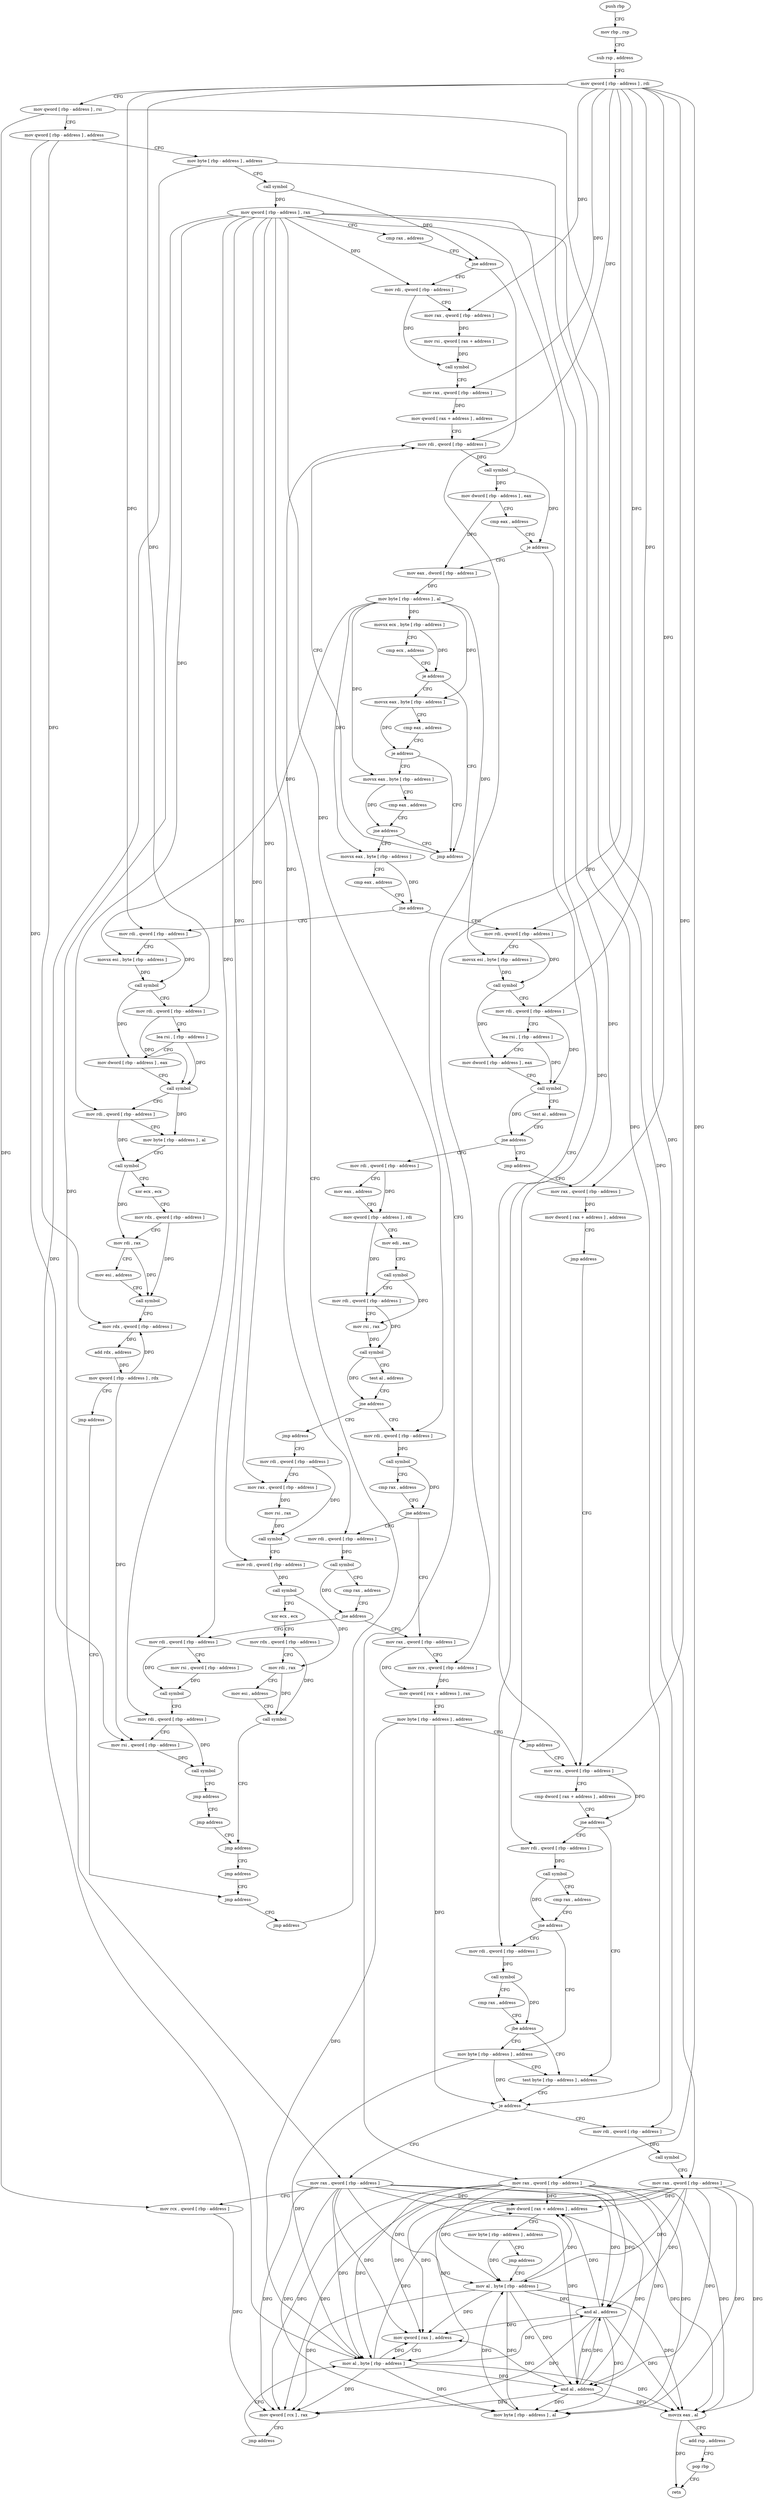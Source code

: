 digraph "func" {
"117280" [label = "push rbp" ]
"117281" [label = "mov rbp , rsp" ]
"117284" [label = "sub rsp , address" ]
"117288" [label = "mov qword [ rbp - address ] , rdi" ]
"117292" [label = "mov qword [ rbp - address ] , rsi" ]
"117296" [label = "mov qword [ rbp - address ] , address" ]
"117304" [label = "mov byte [ rbp - address ] , address" ]
"117308" [label = "call symbol" ]
"117313" [label = "mov qword [ rbp - address ] , rax" ]
"117317" [label = "cmp rax , address" ]
"117321" [label = "jne address" ]
"117347" [label = "mov rdi , qword [ rbp - address ]" ]
"117327" [label = "mov rax , qword [ rbp - address ]" ]
"117351" [label = "mov rax , qword [ rbp - address ]" ]
"117355" [label = "mov rsi , qword [ rax + address ]" ]
"117359" [label = "call symbol" ]
"117364" [label = "mov rax , qword [ rbp - address ]" ]
"117368" [label = "mov qword [ rax + address ] , address" ]
"117376" [label = "mov rdi , qword [ rbp - address ]" ]
"117331" [label = "mov dword [ rax + address ] , address" ]
"117338" [label = "mov byte [ rbp - address ] , address" ]
"117342" [label = "jmp address" ]
"117912" [label = "mov al , byte [ rbp - address ]" ]
"117802" [label = "mov rax , qword [ rbp - address ]" ]
"117806" [label = "cmp dword [ rax + address ] , address" ]
"117810" [label = "jne address" ]
"117858" [label = "test byte [ rbp - address ] , address" ]
"117816" [label = "mov rdi , qword [ rbp - address ]" ]
"117397" [label = "mov eax , dword [ rbp - address ]" ]
"117400" [label = "mov byte [ rbp - address ] , al" ]
"117403" [label = "movsx ecx , byte [ rbp - address ]" ]
"117407" [label = "cmp ecx , address" ]
"117410" [label = "je address" ]
"117442" [label = "jmp address" ]
"117416" [label = "movsx eax , byte [ rbp - address ]" ]
"117915" [label = "and al , address" ]
"117917" [label = "movzx eax , al" ]
"117920" [label = "add rsp , address" ]
"117924" [label = "pop rbp" ]
"117925" [label = "retn" ]
"117862" [label = "je address" ]
"117884" [label = "mov rdi , qword [ rbp - address ]" ]
"117868" [label = "mov rax , qword [ rbp - address ]" ]
"117820" [label = "call symbol" ]
"117825" [label = "cmp rax , address" ]
"117829" [label = "jne address" ]
"117854" [label = "mov byte [ rbp - address ] , address" ]
"117835" [label = "mov rdi , qword [ rbp - address ]" ]
"117420" [label = "cmp eax , address" ]
"117423" [label = "je address" ]
"117429" [label = "movsx eax , byte [ rbp - address ]" ]
"117888" [label = "call symbol" ]
"117893" [label = "mov rax , qword [ rbp - address ]" ]
"117897" [label = "mov qword [ rax ] , address" ]
"117904" [label = "mov al , byte [ rbp - address ]" ]
"117872" [label = "mov rcx , qword [ rbp - address ]" ]
"117876" [label = "mov qword [ rcx ] , rax" ]
"117879" [label = "jmp address" ]
"117839" [label = "call symbol" ]
"117844" [label = "cmp rax , address" ]
"117848" [label = "jbe address" ]
"117380" [label = "call symbol" ]
"117385" [label = "mov dword [ rbp - address ] , eax" ]
"117388" [label = "cmp eax , address" ]
"117391" [label = "je address" ]
"117433" [label = "cmp eax , address" ]
"117436" [label = "jne address" ]
"117447" [label = "movsx eax , byte [ rbp - address ]" ]
"117907" [label = "and al , address" ]
"117909" [label = "mov byte [ rbp - address ] , al" ]
"117451" [label = "cmp eax , address" ]
"117454" [label = "jne address" ]
"117540" [label = "mov rdi , qword [ rbp - address ]" ]
"117460" [label = "mov rdi , qword [ rbp - address ]" ]
"117544" [label = "movsx esi , byte [ rbp - address ]" ]
"117548" [label = "call symbol" ]
"117553" [label = "mov rdi , qword [ rbp - address ]" ]
"117557" [label = "lea rsi , [ rbp - address ]" ]
"117561" [label = "mov dword [ rbp - address ] , eax" ]
"117564" [label = "call symbol" ]
"117569" [label = "test al , address" ]
"117571" [label = "jne address" ]
"117582" [label = "mov rdi , qword [ rbp - address ]" ]
"117577" [label = "jmp address" ]
"117464" [label = "movsx esi , byte [ rbp - address ]" ]
"117468" [label = "call symbol" ]
"117473" [label = "mov rdi , qword [ rbp - address ]" ]
"117477" [label = "lea rsi , [ rbp - address ]" ]
"117481" [label = "mov dword [ rbp - address ] , eax" ]
"117484" [label = "call symbol" ]
"117489" [label = "mov rdi , qword [ rbp - address ]" ]
"117493" [label = "mov byte [ rbp - address ] , al" ]
"117496" [label = "call symbol" ]
"117501" [label = "xor ecx , ecx" ]
"117503" [label = "mov rdx , qword [ rbp - address ]" ]
"117507" [label = "mov rdi , rax" ]
"117510" [label = "mov esi , address" ]
"117515" [label = "call symbol" ]
"117520" [label = "mov rdx , qword [ rbp - address ]" ]
"117524" [label = "add rdx , address" ]
"117531" [label = "mov qword [ rbp - address ] , rdx" ]
"117535" [label = "jmp address" ]
"117792" [label = "jmp address" ]
"117586" [label = "mov eax , address" ]
"117591" [label = "mov qword [ rbp - address ] , rdi" ]
"117595" [label = "mov edi , eax" ]
"117597" [label = "call symbol" ]
"117602" [label = "mov rdi , qword [ rbp - address ]" ]
"117606" [label = "mov rsi , rax" ]
"117609" [label = "call symbol" ]
"117614" [label = "test al , address" ]
"117616" [label = "jne address" ]
"117627" [label = "mov rdi , qword [ rbp - address ]" ]
"117622" [label = "jmp address" ]
"117771" [label = "mov rax , qword [ rbp - address ]" ]
"117797" [label = "jmp address" ]
"117631" [label = "call symbol" ]
"117636" [label = "cmp rax , address" ]
"117640" [label = "jne address" ]
"117696" [label = "mov rax , qword [ rbp - address ]" ]
"117646" [label = "mov rdi , qword [ rbp - address ]" ]
"117722" [label = "mov rdi , qword [ rbp - address ]" ]
"117775" [label = "mov dword [ rax + address ] , address" ]
"117782" [label = "jmp address" ]
"117700" [label = "mov rcx , qword [ rbp - address ]" ]
"117704" [label = "mov qword [ rcx + address ] , rax" ]
"117708" [label = "mov byte [ rbp - address ] , address" ]
"117712" [label = "jmp address" ]
"117650" [label = "call symbol" ]
"117655" [label = "cmp rax , address" ]
"117659" [label = "jne address" ]
"117665" [label = "mov rdi , qword [ rbp - address ]" ]
"117726" [label = "mov rax , qword [ rbp - address ]" ]
"117730" [label = "mov rsi , rax" ]
"117733" [label = "call symbol" ]
"117738" [label = "mov rdi , qword [ rbp - address ]" ]
"117742" [label = "call symbol" ]
"117747" [label = "xor ecx , ecx" ]
"117749" [label = "mov rdx , qword [ rbp - address ]" ]
"117753" [label = "mov rdi , rax" ]
"117756" [label = "mov esi , address" ]
"117761" [label = "call symbol" ]
"117766" [label = "jmp address" ]
"117669" [label = "mov rsi , qword [ rbp - address ]" ]
"117673" [label = "call symbol" ]
"117678" [label = "mov rdi , qword [ rbp - address ]" ]
"117682" [label = "mov rsi , qword [ rbp - address ]" ]
"117686" [label = "call symbol" ]
"117691" [label = "jmp address" ]
"117717" [label = "jmp address" ]
"117787" [label = "jmp address" ]
"117280" -> "117281" [ label = "CFG" ]
"117281" -> "117284" [ label = "CFG" ]
"117284" -> "117288" [ label = "CFG" ]
"117288" -> "117292" [ label = "CFG" ]
"117288" -> "117351" [ label = "DFG" ]
"117288" -> "117364" [ label = "DFG" ]
"117288" -> "117327" [ label = "DFG" ]
"117288" -> "117376" [ label = "DFG" ]
"117288" -> "117802" [ label = "DFG" ]
"117288" -> "117540" [ label = "DFG" ]
"117288" -> "117553" [ label = "DFG" ]
"117288" -> "117460" [ label = "DFG" ]
"117288" -> "117473" [ label = "DFG" ]
"117288" -> "117771" [ label = "DFG" ]
"117288" -> "117700" [ label = "DFG" ]
"117292" -> "117296" [ label = "CFG" ]
"117292" -> "117893" [ label = "DFG" ]
"117292" -> "117872" [ label = "DFG" ]
"117296" -> "117304" [ label = "CFG" ]
"117296" -> "117520" [ label = "DFG" ]
"117296" -> "117682" [ label = "DFG" ]
"117304" -> "117308" [ label = "CFG" ]
"117304" -> "117862" [ label = "DFG" ]
"117304" -> "117904" [ label = "DFG" ]
"117308" -> "117313" [ label = "DFG" ]
"117308" -> "117321" [ label = "DFG" ]
"117313" -> "117317" [ label = "CFG" ]
"117313" -> "117347" [ label = "DFG" ]
"117313" -> "117816" [ label = "DFG" ]
"117313" -> "117884" [ label = "DFG" ]
"117313" -> "117868" [ label = "DFG" ]
"117313" -> "117835" [ label = "DFG" ]
"117313" -> "117489" [ label = "DFG" ]
"117313" -> "117627" [ label = "DFG" ]
"117313" -> "117646" [ label = "DFG" ]
"117313" -> "117726" [ label = "DFG" ]
"117313" -> "117738" [ label = "DFG" ]
"117313" -> "117665" [ label = "DFG" ]
"117313" -> "117678" [ label = "DFG" ]
"117317" -> "117321" [ label = "CFG" ]
"117321" -> "117347" [ label = "CFG" ]
"117321" -> "117327" [ label = "CFG" ]
"117347" -> "117351" [ label = "CFG" ]
"117347" -> "117359" [ label = "DFG" ]
"117327" -> "117331" [ label = "DFG" ]
"117327" -> "117912" [ label = "DFG" ]
"117327" -> "117915" [ label = "DFG" ]
"117327" -> "117917" [ label = "DFG" ]
"117327" -> "117897" [ label = "DFG" ]
"117327" -> "117876" [ label = "DFG" ]
"117327" -> "117904" [ label = "DFG" ]
"117327" -> "117907" [ label = "DFG" ]
"117327" -> "117909" [ label = "DFG" ]
"117351" -> "117355" [ label = "DFG" ]
"117355" -> "117359" [ label = "DFG" ]
"117359" -> "117364" [ label = "CFG" ]
"117364" -> "117368" [ label = "DFG" ]
"117368" -> "117376" [ label = "CFG" ]
"117376" -> "117380" [ label = "DFG" ]
"117331" -> "117338" [ label = "CFG" ]
"117338" -> "117342" [ label = "CFG" ]
"117338" -> "117912" [ label = "DFG" ]
"117342" -> "117912" [ label = "CFG" ]
"117912" -> "117915" [ label = "DFG" ]
"117912" -> "117331" [ label = "DFG" ]
"117912" -> "117917" [ label = "DFG" ]
"117912" -> "117897" [ label = "DFG" ]
"117912" -> "117876" [ label = "DFG" ]
"117912" -> "117907" [ label = "DFG" ]
"117912" -> "117909" [ label = "DFG" ]
"117802" -> "117806" [ label = "CFG" ]
"117802" -> "117810" [ label = "DFG" ]
"117806" -> "117810" [ label = "CFG" ]
"117810" -> "117858" [ label = "CFG" ]
"117810" -> "117816" [ label = "CFG" ]
"117858" -> "117862" [ label = "CFG" ]
"117816" -> "117820" [ label = "DFG" ]
"117397" -> "117400" [ label = "DFG" ]
"117400" -> "117403" [ label = "DFG" ]
"117400" -> "117416" [ label = "DFG" ]
"117400" -> "117429" [ label = "DFG" ]
"117400" -> "117447" [ label = "DFG" ]
"117400" -> "117544" [ label = "DFG" ]
"117400" -> "117464" [ label = "DFG" ]
"117403" -> "117407" [ label = "CFG" ]
"117403" -> "117410" [ label = "DFG" ]
"117407" -> "117410" [ label = "CFG" ]
"117410" -> "117442" [ label = "CFG" ]
"117410" -> "117416" [ label = "CFG" ]
"117442" -> "117376" [ label = "CFG" ]
"117416" -> "117420" [ label = "CFG" ]
"117416" -> "117423" [ label = "DFG" ]
"117915" -> "117917" [ label = "DFG" ]
"117915" -> "117331" [ label = "DFG" ]
"117915" -> "117897" [ label = "DFG" ]
"117915" -> "117876" [ label = "DFG" ]
"117915" -> "117907" [ label = "DFG" ]
"117915" -> "117909" [ label = "DFG" ]
"117917" -> "117920" [ label = "CFG" ]
"117917" -> "117925" [ label = "DFG" ]
"117920" -> "117924" [ label = "CFG" ]
"117924" -> "117925" [ label = "CFG" ]
"117862" -> "117884" [ label = "CFG" ]
"117862" -> "117868" [ label = "CFG" ]
"117884" -> "117888" [ label = "DFG" ]
"117868" -> "117872" [ label = "CFG" ]
"117868" -> "117331" [ label = "DFG" ]
"117868" -> "117915" [ label = "DFG" ]
"117868" -> "117917" [ label = "DFG" ]
"117868" -> "117897" [ label = "DFG" ]
"117868" -> "117912" [ label = "DFG" ]
"117868" -> "117876" [ label = "DFG" ]
"117868" -> "117904" [ label = "DFG" ]
"117868" -> "117907" [ label = "DFG" ]
"117868" -> "117909" [ label = "DFG" ]
"117820" -> "117825" [ label = "CFG" ]
"117820" -> "117829" [ label = "DFG" ]
"117825" -> "117829" [ label = "CFG" ]
"117829" -> "117854" [ label = "CFG" ]
"117829" -> "117835" [ label = "CFG" ]
"117854" -> "117858" [ label = "CFG" ]
"117854" -> "117862" [ label = "DFG" ]
"117854" -> "117904" [ label = "DFG" ]
"117835" -> "117839" [ label = "DFG" ]
"117420" -> "117423" [ label = "CFG" ]
"117423" -> "117442" [ label = "CFG" ]
"117423" -> "117429" [ label = "CFG" ]
"117429" -> "117433" [ label = "CFG" ]
"117429" -> "117436" [ label = "DFG" ]
"117888" -> "117893" [ label = "CFG" ]
"117893" -> "117897" [ label = "DFG" ]
"117893" -> "117331" [ label = "DFG" ]
"117893" -> "117915" [ label = "DFG" ]
"117893" -> "117917" [ label = "DFG" ]
"117893" -> "117912" [ label = "DFG" ]
"117893" -> "117876" [ label = "DFG" ]
"117893" -> "117904" [ label = "DFG" ]
"117893" -> "117907" [ label = "DFG" ]
"117893" -> "117909" [ label = "DFG" ]
"117897" -> "117904" [ label = "CFG" ]
"117904" -> "117907" [ label = "DFG" ]
"117904" -> "117331" [ label = "DFG" ]
"117904" -> "117915" [ label = "DFG" ]
"117904" -> "117917" [ label = "DFG" ]
"117904" -> "117897" [ label = "DFG" ]
"117904" -> "117876" [ label = "DFG" ]
"117904" -> "117909" [ label = "DFG" ]
"117872" -> "117876" [ label = "DFG" ]
"117876" -> "117879" [ label = "CFG" ]
"117879" -> "117904" [ label = "CFG" ]
"117839" -> "117844" [ label = "CFG" ]
"117839" -> "117848" [ label = "DFG" ]
"117844" -> "117848" [ label = "CFG" ]
"117848" -> "117858" [ label = "CFG" ]
"117848" -> "117854" [ label = "CFG" ]
"117380" -> "117385" [ label = "DFG" ]
"117380" -> "117391" [ label = "DFG" ]
"117385" -> "117388" [ label = "CFG" ]
"117385" -> "117397" [ label = "DFG" ]
"117388" -> "117391" [ label = "CFG" ]
"117391" -> "117802" [ label = "CFG" ]
"117391" -> "117397" [ label = "CFG" ]
"117433" -> "117436" [ label = "CFG" ]
"117436" -> "117447" [ label = "CFG" ]
"117436" -> "117442" [ label = "CFG" ]
"117447" -> "117451" [ label = "CFG" ]
"117447" -> "117454" [ label = "DFG" ]
"117907" -> "117909" [ label = "DFG" ]
"117907" -> "117331" [ label = "DFG" ]
"117907" -> "117915" [ label = "DFG" ]
"117907" -> "117917" [ label = "DFG" ]
"117907" -> "117897" [ label = "DFG" ]
"117907" -> "117876" [ label = "DFG" ]
"117909" -> "117912" [ label = "DFG" ]
"117451" -> "117454" [ label = "CFG" ]
"117454" -> "117540" [ label = "CFG" ]
"117454" -> "117460" [ label = "CFG" ]
"117540" -> "117544" [ label = "CFG" ]
"117540" -> "117548" [ label = "DFG" ]
"117460" -> "117464" [ label = "CFG" ]
"117460" -> "117468" [ label = "DFG" ]
"117544" -> "117548" [ label = "DFG" ]
"117548" -> "117553" [ label = "CFG" ]
"117548" -> "117561" [ label = "DFG" ]
"117553" -> "117557" [ label = "CFG" ]
"117553" -> "117564" [ label = "DFG" ]
"117557" -> "117561" [ label = "CFG" ]
"117557" -> "117564" [ label = "DFG" ]
"117561" -> "117564" [ label = "CFG" ]
"117564" -> "117569" [ label = "CFG" ]
"117564" -> "117571" [ label = "DFG" ]
"117569" -> "117571" [ label = "CFG" ]
"117571" -> "117582" [ label = "CFG" ]
"117571" -> "117577" [ label = "CFG" ]
"117582" -> "117586" [ label = "CFG" ]
"117582" -> "117591" [ label = "DFG" ]
"117577" -> "117771" [ label = "CFG" ]
"117464" -> "117468" [ label = "DFG" ]
"117468" -> "117473" [ label = "CFG" ]
"117468" -> "117481" [ label = "DFG" ]
"117473" -> "117477" [ label = "CFG" ]
"117473" -> "117484" [ label = "DFG" ]
"117477" -> "117481" [ label = "CFG" ]
"117477" -> "117484" [ label = "DFG" ]
"117481" -> "117484" [ label = "CFG" ]
"117484" -> "117489" [ label = "CFG" ]
"117484" -> "117493" [ label = "DFG" ]
"117489" -> "117493" [ label = "CFG" ]
"117489" -> "117496" [ label = "DFG" ]
"117493" -> "117496" [ label = "CFG" ]
"117496" -> "117501" [ label = "CFG" ]
"117496" -> "117507" [ label = "DFG" ]
"117501" -> "117503" [ label = "CFG" ]
"117503" -> "117507" [ label = "CFG" ]
"117503" -> "117515" [ label = "DFG" ]
"117507" -> "117510" [ label = "CFG" ]
"117507" -> "117515" [ label = "DFG" ]
"117510" -> "117515" [ label = "CFG" ]
"117515" -> "117520" [ label = "CFG" ]
"117520" -> "117524" [ label = "DFG" ]
"117524" -> "117531" [ label = "DFG" ]
"117531" -> "117535" [ label = "CFG" ]
"117531" -> "117520" [ label = "DFG" ]
"117531" -> "117682" [ label = "DFG" ]
"117535" -> "117792" [ label = "CFG" ]
"117792" -> "117797" [ label = "CFG" ]
"117586" -> "117591" [ label = "CFG" ]
"117591" -> "117595" [ label = "CFG" ]
"117591" -> "117602" [ label = "DFG" ]
"117595" -> "117597" [ label = "CFG" ]
"117597" -> "117602" [ label = "CFG" ]
"117597" -> "117606" [ label = "DFG" ]
"117602" -> "117606" [ label = "CFG" ]
"117602" -> "117609" [ label = "DFG" ]
"117606" -> "117609" [ label = "DFG" ]
"117609" -> "117614" [ label = "CFG" ]
"117609" -> "117616" [ label = "DFG" ]
"117614" -> "117616" [ label = "CFG" ]
"117616" -> "117627" [ label = "CFG" ]
"117616" -> "117622" [ label = "CFG" ]
"117627" -> "117631" [ label = "DFG" ]
"117622" -> "117722" [ label = "CFG" ]
"117771" -> "117775" [ label = "DFG" ]
"117797" -> "117376" [ label = "CFG" ]
"117631" -> "117636" [ label = "CFG" ]
"117631" -> "117640" [ label = "DFG" ]
"117636" -> "117640" [ label = "CFG" ]
"117640" -> "117696" [ label = "CFG" ]
"117640" -> "117646" [ label = "CFG" ]
"117696" -> "117700" [ label = "CFG" ]
"117696" -> "117704" [ label = "DFG" ]
"117646" -> "117650" [ label = "DFG" ]
"117722" -> "117726" [ label = "CFG" ]
"117722" -> "117733" [ label = "DFG" ]
"117775" -> "117782" [ label = "CFG" ]
"117782" -> "117802" [ label = "CFG" ]
"117700" -> "117704" [ label = "DFG" ]
"117704" -> "117708" [ label = "CFG" ]
"117708" -> "117712" [ label = "CFG" ]
"117708" -> "117862" [ label = "DFG" ]
"117708" -> "117904" [ label = "DFG" ]
"117712" -> "117802" [ label = "CFG" ]
"117650" -> "117655" [ label = "CFG" ]
"117650" -> "117659" [ label = "DFG" ]
"117655" -> "117659" [ label = "CFG" ]
"117659" -> "117696" [ label = "CFG" ]
"117659" -> "117665" [ label = "CFG" ]
"117665" -> "117669" [ label = "CFG" ]
"117665" -> "117673" [ label = "DFG" ]
"117726" -> "117730" [ label = "DFG" ]
"117730" -> "117733" [ label = "DFG" ]
"117733" -> "117738" [ label = "CFG" ]
"117738" -> "117742" [ label = "DFG" ]
"117742" -> "117747" [ label = "CFG" ]
"117742" -> "117753" [ label = "DFG" ]
"117747" -> "117749" [ label = "CFG" ]
"117749" -> "117753" [ label = "CFG" ]
"117749" -> "117761" [ label = "DFG" ]
"117753" -> "117756" [ label = "CFG" ]
"117753" -> "117761" [ label = "DFG" ]
"117756" -> "117761" [ label = "CFG" ]
"117761" -> "117766" [ label = "CFG" ]
"117766" -> "117787" [ label = "CFG" ]
"117669" -> "117673" [ label = "DFG" ]
"117673" -> "117678" [ label = "CFG" ]
"117678" -> "117682" [ label = "CFG" ]
"117678" -> "117686" [ label = "DFG" ]
"117682" -> "117686" [ label = "DFG" ]
"117686" -> "117691" [ label = "CFG" ]
"117691" -> "117717" [ label = "CFG" ]
"117717" -> "117766" [ label = "CFG" ]
"117787" -> "117792" [ label = "CFG" ]
}
